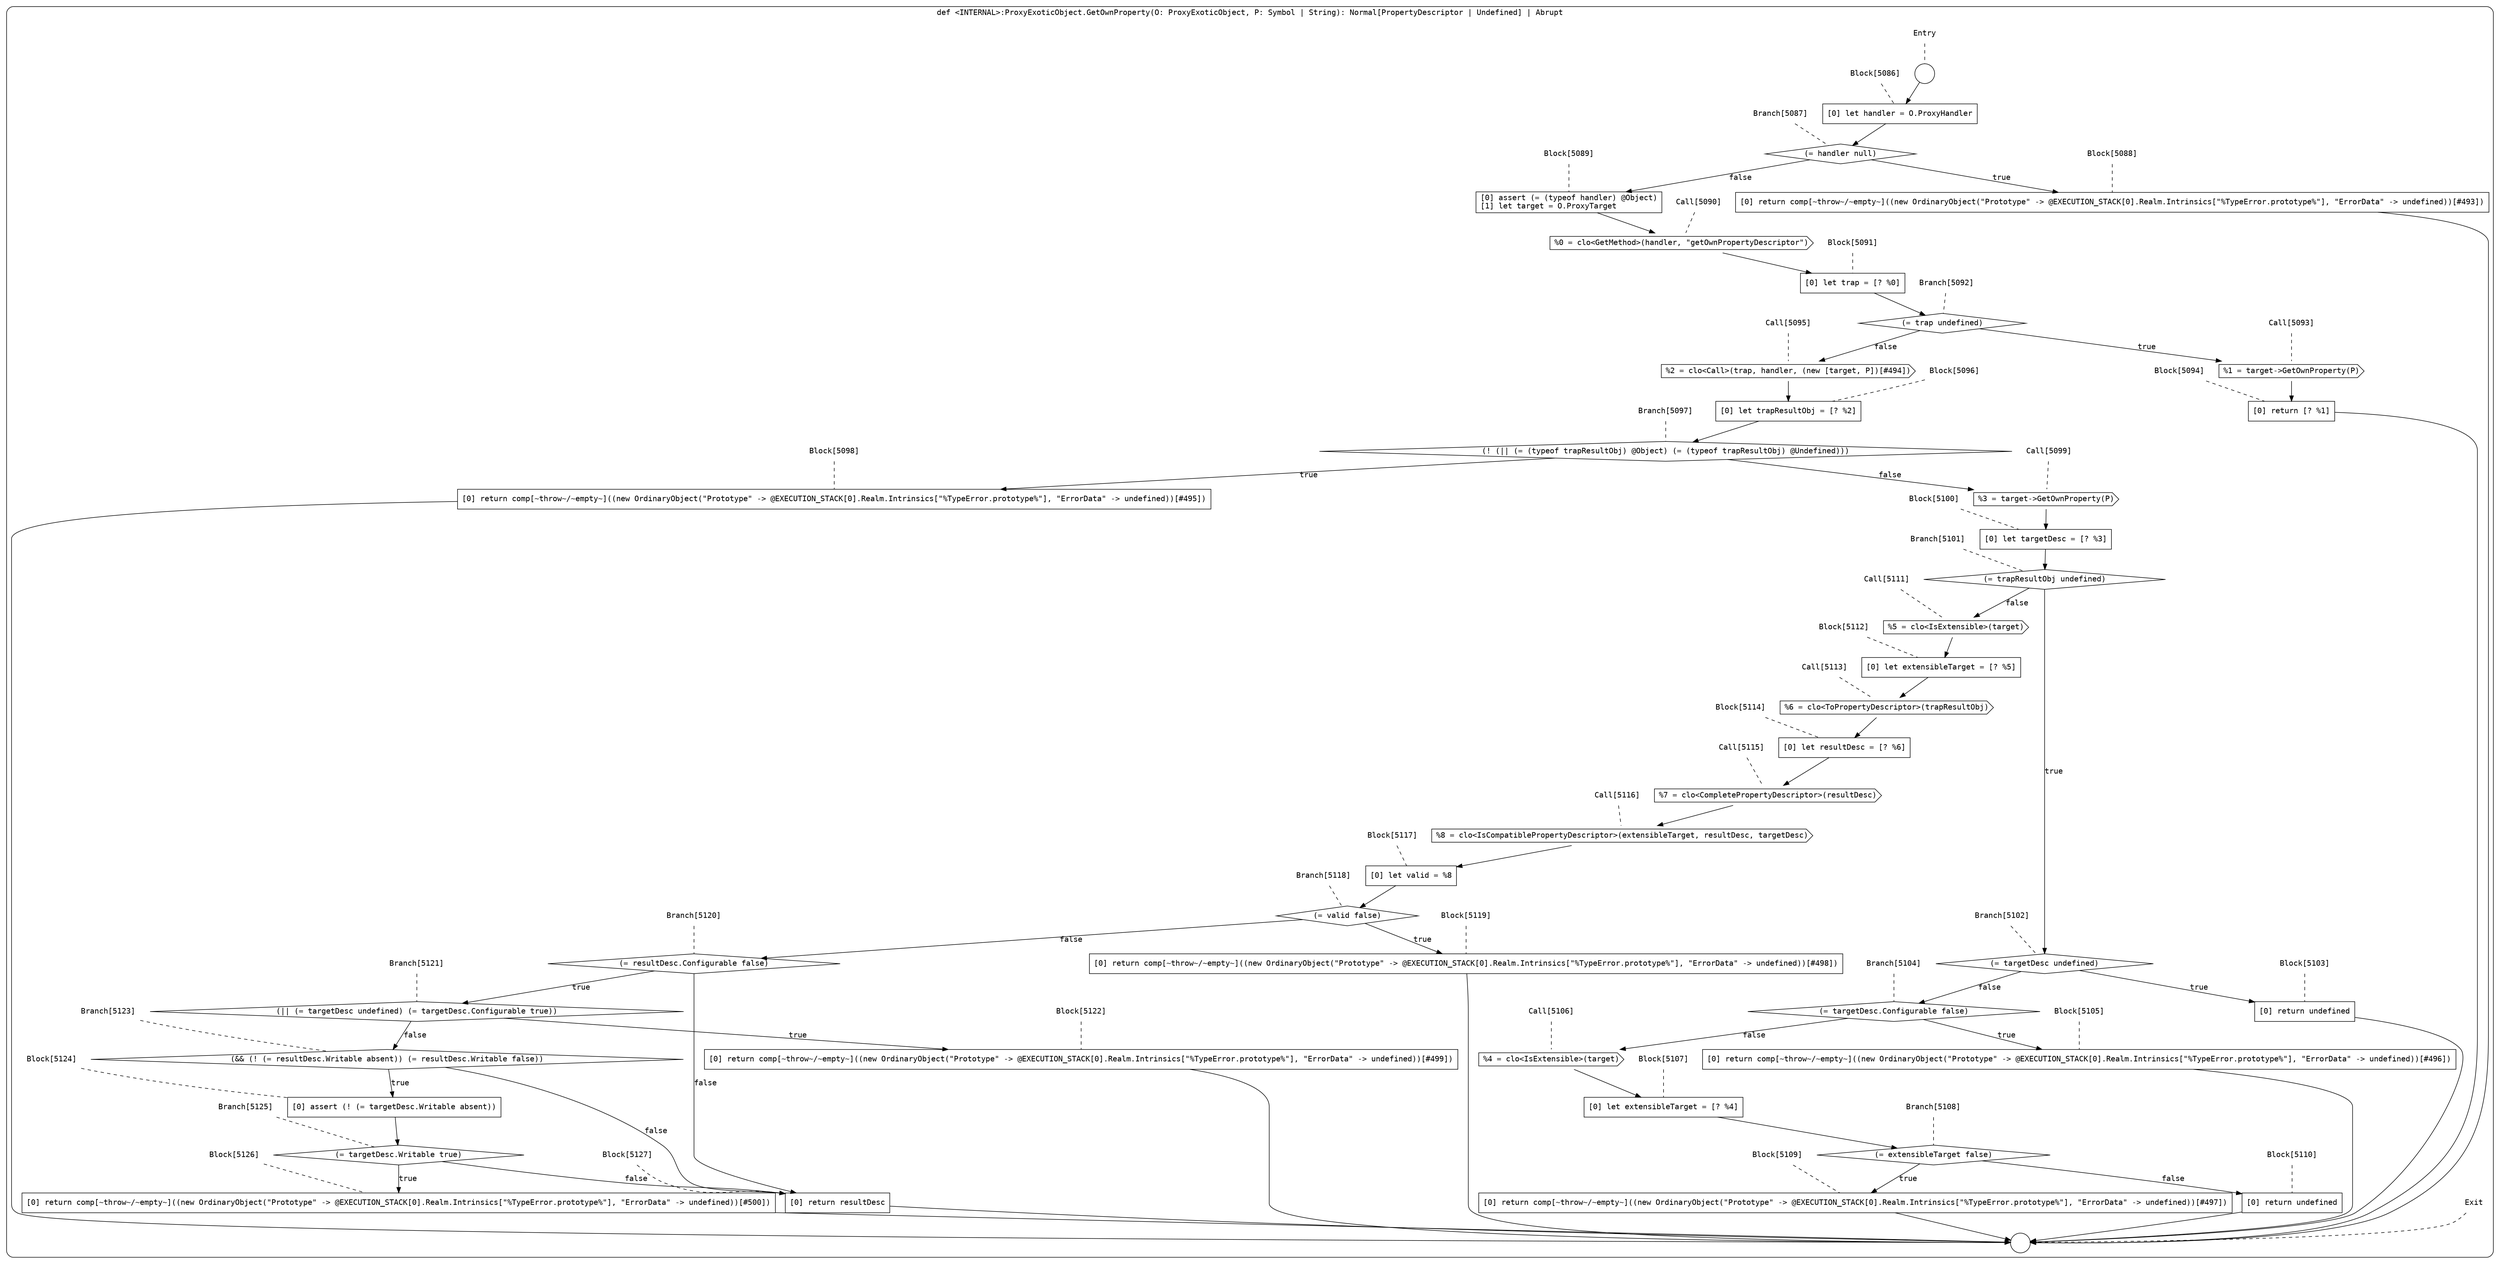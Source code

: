 digraph {
  graph [fontname = "Consolas"]
  node [fontname = "Consolas"]
  edge [fontname = "Consolas"]
  subgraph cluster1154 {
    label = "def <INTERNAL>:ProxyExoticObject.GetOwnProperty(O: ProxyExoticObject, P: Symbol | String): Normal[PropertyDescriptor | Undefined] | Abrupt"
    style = rounded
    cluster1154_entry_name [shape=none, label=<<font color="black">Entry</font>>]
    cluster1154_entry_name -> cluster1154_entry [arrowhead=none, color="black", style=dashed]
    cluster1154_entry [shape=circle label=" " color="black" fillcolor="white" style=filled]
    cluster1154_entry -> node5086 [color="black"]
    cluster1154_exit_name [shape=none, label=<<font color="black">Exit</font>>]
    cluster1154_exit_name -> cluster1154_exit [arrowhead=none, color="black", style=dashed]
    cluster1154_exit [shape=circle label=" " color="black" fillcolor="white" style=filled]
    node5086_name [shape=none, label=<<font color="black">Block[5086]</font>>]
    node5086_name -> node5086 [arrowhead=none, color="black", style=dashed]
    node5086 [shape=box, label=<<font color="black">[0] let handler = O.ProxyHandler<BR ALIGN="LEFT"/></font>> color="black" fillcolor="white", style=filled]
    node5086 -> node5087 [color="black"]
    node5087_name [shape=none, label=<<font color="black">Branch[5087]</font>>]
    node5087_name -> node5087 [arrowhead=none, color="black", style=dashed]
    node5087 [shape=diamond, label=<<font color="black">(= handler null)</font>> color="black" fillcolor="white", style=filled]
    node5087 -> node5088 [label=<<font color="black">true</font>> color="black"]
    node5087 -> node5089 [label=<<font color="black">false</font>> color="black"]
    node5088_name [shape=none, label=<<font color="black">Block[5088]</font>>]
    node5088_name -> node5088 [arrowhead=none, color="black", style=dashed]
    node5088 [shape=box, label=<<font color="black">[0] return comp[~throw~/~empty~]((new OrdinaryObject(&quot;Prototype&quot; -&gt; @EXECUTION_STACK[0].Realm.Intrinsics[&quot;%TypeError.prototype%&quot;], &quot;ErrorData&quot; -&gt; undefined))[#493])<BR ALIGN="LEFT"/></font>> color="black" fillcolor="white", style=filled]
    node5088 -> cluster1154_exit [color="black"]
    node5089_name [shape=none, label=<<font color="black">Block[5089]</font>>]
    node5089_name -> node5089 [arrowhead=none, color="black", style=dashed]
    node5089 [shape=box, label=<<font color="black">[0] assert (= (typeof handler) @Object)<BR ALIGN="LEFT"/>[1] let target = O.ProxyTarget<BR ALIGN="LEFT"/></font>> color="black" fillcolor="white", style=filled]
    node5089 -> node5090 [color="black"]
    node5090_name [shape=none, label=<<font color="black">Call[5090]</font>>]
    node5090_name -> node5090 [arrowhead=none, color="black", style=dashed]
    node5090 [shape=cds, label=<<font color="black">%0 = clo&lt;GetMethod&gt;(handler, &quot;getOwnPropertyDescriptor&quot;)</font>> color="black" fillcolor="white", style=filled]
    node5090 -> node5091 [color="black"]
    node5091_name [shape=none, label=<<font color="black">Block[5091]</font>>]
    node5091_name -> node5091 [arrowhead=none, color="black", style=dashed]
    node5091 [shape=box, label=<<font color="black">[0] let trap = [? %0]<BR ALIGN="LEFT"/></font>> color="black" fillcolor="white", style=filled]
    node5091 -> node5092 [color="black"]
    node5092_name [shape=none, label=<<font color="black">Branch[5092]</font>>]
    node5092_name -> node5092 [arrowhead=none, color="black", style=dashed]
    node5092 [shape=diamond, label=<<font color="black">(= trap undefined)</font>> color="black" fillcolor="white", style=filled]
    node5092 -> node5093 [label=<<font color="black">true</font>> color="black"]
    node5092 -> node5095 [label=<<font color="black">false</font>> color="black"]
    node5093_name [shape=none, label=<<font color="black">Call[5093]</font>>]
    node5093_name -> node5093 [arrowhead=none, color="black", style=dashed]
    node5093 [shape=cds, label=<<font color="black">%1 = target-&gt;GetOwnProperty(P)</font>> color="black" fillcolor="white", style=filled]
    node5093 -> node5094 [color="black"]
    node5095_name [shape=none, label=<<font color="black">Call[5095]</font>>]
    node5095_name -> node5095 [arrowhead=none, color="black", style=dashed]
    node5095 [shape=cds, label=<<font color="black">%2 = clo&lt;Call&gt;(trap, handler, (new [target, P])[#494])</font>> color="black" fillcolor="white", style=filled]
    node5095 -> node5096 [color="black"]
    node5094_name [shape=none, label=<<font color="black">Block[5094]</font>>]
    node5094_name -> node5094 [arrowhead=none, color="black", style=dashed]
    node5094 [shape=box, label=<<font color="black">[0] return [? %1]<BR ALIGN="LEFT"/></font>> color="black" fillcolor="white", style=filled]
    node5094 -> cluster1154_exit [color="black"]
    node5096_name [shape=none, label=<<font color="black">Block[5096]</font>>]
    node5096_name -> node5096 [arrowhead=none, color="black", style=dashed]
    node5096 [shape=box, label=<<font color="black">[0] let trapResultObj = [? %2]<BR ALIGN="LEFT"/></font>> color="black" fillcolor="white", style=filled]
    node5096 -> node5097 [color="black"]
    node5097_name [shape=none, label=<<font color="black">Branch[5097]</font>>]
    node5097_name -> node5097 [arrowhead=none, color="black", style=dashed]
    node5097 [shape=diamond, label=<<font color="black">(! (|| (= (typeof trapResultObj) @Object) (= (typeof trapResultObj) @Undefined)))</font>> color="black" fillcolor="white", style=filled]
    node5097 -> node5098 [label=<<font color="black">true</font>> color="black"]
    node5097 -> node5099 [label=<<font color="black">false</font>> color="black"]
    node5098_name [shape=none, label=<<font color="black">Block[5098]</font>>]
    node5098_name -> node5098 [arrowhead=none, color="black", style=dashed]
    node5098 [shape=box, label=<<font color="black">[0] return comp[~throw~/~empty~]((new OrdinaryObject(&quot;Prototype&quot; -&gt; @EXECUTION_STACK[0].Realm.Intrinsics[&quot;%TypeError.prototype%&quot;], &quot;ErrorData&quot; -&gt; undefined))[#495])<BR ALIGN="LEFT"/></font>> color="black" fillcolor="white", style=filled]
    node5098 -> cluster1154_exit [color="black"]
    node5099_name [shape=none, label=<<font color="black">Call[5099]</font>>]
    node5099_name -> node5099 [arrowhead=none, color="black", style=dashed]
    node5099 [shape=cds, label=<<font color="black">%3 = target-&gt;GetOwnProperty(P)</font>> color="black" fillcolor="white", style=filled]
    node5099 -> node5100 [color="black"]
    node5100_name [shape=none, label=<<font color="black">Block[5100]</font>>]
    node5100_name -> node5100 [arrowhead=none, color="black", style=dashed]
    node5100 [shape=box, label=<<font color="black">[0] let targetDesc = [? %3]<BR ALIGN="LEFT"/></font>> color="black" fillcolor="white", style=filled]
    node5100 -> node5101 [color="black"]
    node5101_name [shape=none, label=<<font color="black">Branch[5101]</font>>]
    node5101_name -> node5101 [arrowhead=none, color="black", style=dashed]
    node5101 [shape=diamond, label=<<font color="black">(= trapResultObj undefined)</font>> color="black" fillcolor="white", style=filled]
    node5101 -> node5102 [label=<<font color="black">true</font>> color="black"]
    node5101 -> node5111 [label=<<font color="black">false</font>> color="black"]
    node5102_name [shape=none, label=<<font color="black">Branch[5102]</font>>]
    node5102_name -> node5102 [arrowhead=none, color="black", style=dashed]
    node5102 [shape=diamond, label=<<font color="black">(= targetDesc undefined)</font>> color="black" fillcolor="white", style=filled]
    node5102 -> node5103 [label=<<font color="black">true</font>> color="black"]
    node5102 -> node5104 [label=<<font color="black">false</font>> color="black"]
    node5111_name [shape=none, label=<<font color="black">Call[5111]</font>>]
    node5111_name -> node5111 [arrowhead=none, color="black", style=dashed]
    node5111 [shape=cds, label=<<font color="black">%5 = clo&lt;IsExtensible&gt;(target)</font>> color="black" fillcolor="white", style=filled]
    node5111 -> node5112 [color="black"]
    node5103_name [shape=none, label=<<font color="black">Block[5103]</font>>]
    node5103_name -> node5103 [arrowhead=none, color="black", style=dashed]
    node5103 [shape=box, label=<<font color="black">[0] return undefined<BR ALIGN="LEFT"/></font>> color="black" fillcolor="white", style=filled]
    node5103 -> cluster1154_exit [color="black"]
    node5104_name [shape=none, label=<<font color="black">Branch[5104]</font>>]
    node5104_name -> node5104 [arrowhead=none, color="black", style=dashed]
    node5104 [shape=diamond, label=<<font color="black">(= targetDesc.Configurable false)</font>> color="black" fillcolor="white", style=filled]
    node5104 -> node5105 [label=<<font color="black">true</font>> color="black"]
    node5104 -> node5106 [label=<<font color="black">false</font>> color="black"]
    node5112_name [shape=none, label=<<font color="black">Block[5112]</font>>]
    node5112_name -> node5112 [arrowhead=none, color="black", style=dashed]
    node5112 [shape=box, label=<<font color="black">[0] let extensibleTarget = [? %5]<BR ALIGN="LEFT"/></font>> color="black" fillcolor="white", style=filled]
    node5112 -> node5113 [color="black"]
    node5105_name [shape=none, label=<<font color="black">Block[5105]</font>>]
    node5105_name -> node5105 [arrowhead=none, color="black", style=dashed]
    node5105 [shape=box, label=<<font color="black">[0] return comp[~throw~/~empty~]((new OrdinaryObject(&quot;Prototype&quot; -&gt; @EXECUTION_STACK[0].Realm.Intrinsics[&quot;%TypeError.prototype%&quot;], &quot;ErrorData&quot; -&gt; undefined))[#496])<BR ALIGN="LEFT"/></font>> color="black" fillcolor="white", style=filled]
    node5105 -> cluster1154_exit [color="black"]
    node5106_name [shape=none, label=<<font color="black">Call[5106]</font>>]
    node5106_name -> node5106 [arrowhead=none, color="black", style=dashed]
    node5106 [shape=cds, label=<<font color="black">%4 = clo&lt;IsExtensible&gt;(target)</font>> color="black" fillcolor="white", style=filled]
    node5106 -> node5107 [color="black"]
    node5113_name [shape=none, label=<<font color="black">Call[5113]</font>>]
    node5113_name -> node5113 [arrowhead=none, color="black", style=dashed]
    node5113 [shape=cds, label=<<font color="black">%6 = clo&lt;ToPropertyDescriptor&gt;(trapResultObj)</font>> color="black" fillcolor="white", style=filled]
    node5113 -> node5114 [color="black"]
    node5107_name [shape=none, label=<<font color="black">Block[5107]</font>>]
    node5107_name -> node5107 [arrowhead=none, color="black", style=dashed]
    node5107 [shape=box, label=<<font color="black">[0] let extensibleTarget = [? %4]<BR ALIGN="LEFT"/></font>> color="black" fillcolor="white", style=filled]
    node5107 -> node5108 [color="black"]
    node5114_name [shape=none, label=<<font color="black">Block[5114]</font>>]
    node5114_name -> node5114 [arrowhead=none, color="black", style=dashed]
    node5114 [shape=box, label=<<font color="black">[0] let resultDesc = [? %6]<BR ALIGN="LEFT"/></font>> color="black" fillcolor="white", style=filled]
    node5114 -> node5115 [color="black"]
    node5108_name [shape=none, label=<<font color="black">Branch[5108]</font>>]
    node5108_name -> node5108 [arrowhead=none, color="black", style=dashed]
    node5108 [shape=diamond, label=<<font color="black">(= extensibleTarget false)</font>> color="black" fillcolor="white", style=filled]
    node5108 -> node5109 [label=<<font color="black">true</font>> color="black"]
    node5108 -> node5110 [label=<<font color="black">false</font>> color="black"]
    node5115_name [shape=none, label=<<font color="black">Call[5115]</font>>]
    node5115_name -> node5115 [arrowhead=none, color="black", style=dashed]
    node5115 [shape=cds, label=<<font color="black">%7 = clo&lt;CompletePropertyDescriptor&gt;(resultDesc)</font>> color="black" fillcolor="white", style=filled]
    node5115 -> node5116 [color="black"]
    node5109_name [shape=none, label=<<font color="black">Block[5109]</font>>]
    node5109_name -> node5109 [arrowhead=none, color="black", style=dashed]
    node5109 [shape=box, label=<<font color="black">[0] return comp[~throw~/~empty~]((new OrdinaryObject(&quot;Prototype&quot; -&gt; @EXECUTION_STACK[0].Realm.Intrinsics[&quot;%TypeError.prototype%&quot;], &quot;ErrorData&quot; -&gt; undefined))[#497])<BR ALIGN="LEFT"/></font>> color="black" fillcolor="white", style=filled]
    node5109 -> cluster1154_exit [color="black"]
    node5110_name [shape=none, label=<<font color="black">Block[5110]</font>>]
    node5110_name -> node5110 [arrowhead=none, color="black", style=dashed]
    node5110 [shape=box, label=<<font color="black">[0] return undefined<BR ALIGN="LEFT"/></font>> color="black" fillcolor="white", style=filled]
    node5110 -> cluster1154_exit [color="black"]
    node5116_name [shape=none, label=<<font color="black">Call[5116]</font>>]
    node5116_name -> node5116 [arrowhead=none, color="black", style=dashed]
    node5116 [shape=cds, label=<<font color="black">%8 = clo&lt;IsCompatiblePropertyDescriptor&gt;(extensibleTarget, resultDesc, targetDesc)</font>> color="black" fillcolor="white", style=filled]
    node5116 -> node5117 [color="black"]
    node5117_name [shape=none, label=<<font color="black">Block[5117]</font>>]
    node5117_name -> node5117 [arrowhead=none, color="black", style=dashed]
    node5117 [shape=box, label=<<font color="black">[0] let valid = %8<BR ALIGN="LEFT"/></font>> color="black" fillcolor="white", style=filled]
    node5117 -> node5118 [color="black"]
    node5118_name [shape=none, label=<<font color="black">Branch[5118]</font>>]
    node5118_name -> node5118 [arrowhead=none, color="black", style=dashed]
    node5118 [shape=diamond, label=<<font color="black">(= valid false)</font>> color="black" fillcolor="white", style=filled]
    node5118 -> node5119 [label=<<font color="black">true</font>> color="black"]
    node5118 -> node5120 [label=<<font color="black">false</font>> color="black"]
    node5119_name [shape=none, label=<<font color="black">Block[5119]</font>>]
    node5119_name -> node5119 [arrowhead=none, color="black", style=dashed]
    node5119 [shape=box, label=<<font color="black">[0] return comp[~throw~/~empty~]((new OrdinaryObject(&quot;Prototype&quot; -&gt; @EXECUTION_STACK[0].Realm.Intrinsics[&quot;%TypeError.prototype%&quot;], &quot;ErrorData&quot; -&gt; undefined))[#498])<BR ALIGN="LEFT"/></font>> color="black" fillcolor="white", style=filled]
    node5119 -> cluster1154_exit [color="black"]
    node5120_name [shape=none, label=<<font color="black">Branch[5120]</font>>]
    node5120_name -> node5120 [arrowhead=none, color="black", style=dashed]
    node5120 [shape=diamond, label=<<font color="black">(= resultDesc.Configurable false)</font>> color="black" fillcolor="white", style=filled]
    node5120 -> node5121 [label=<<font color="black">true</font>> color="black"]
    node5120 -> node5127 [label=<<font color="black">false</font>> color="black"]
    node5121_name [shape=none, label=<<font color="black">Branch[5121]</font>>]
    node5121_name -> node5121 [arrowhead=none, color="black", style=dashed]
    node5121 [shape=diamond, label=<<font color="black">(|| (= targetDesc undefined) (= targetDesc.Configurable true))</font>> color="black" fillcolor="white", style=filled]
    node5121 -> node5122 [label=<<font color="black">true</font>> color="black"]
    node5121 -> node5123 [label=<<font color="black">false</font>> color="black"]
    node5127_name [shape=none, label=<<font color="black">Block[5127]</font>>]
    node5127_name -> node5127 [arrowhead=none, color="black", style=dashed]
    node5127 [shape=box, label=<<font color="black">[0] return resultDesc<BR ALIGN="LEFT"/></font>> color="black" fillcolor="white", style=filled]
    node5127 -> cluster1154_exit [color="black"]
    node5122_name [shape=none, label=<<font color="black">Block[5122]</font>>]
    node5122_name -> node5122 [arrowhead=none, color="black", style=dashed]
    node5122 [shape=box, label=<<font color="black">[0] return comp[~throw~/~empty~]((new OrdinaryObject(&quot;Prototype&quot; -&gt; @EXECUTION_STACK[0].Realm.Intrinsics[&quot;%TypeError.prototype%&quot;], &quot;ErrorData&quot; -&gt; undefined))[#499])<BR ALIGN="LEFT"/></font>> color="black" fillcolor="white", style=filled]
    node5122 -> cluster1154_exit [color="black"]
    node5123_name [shape=none, label=<<font color="black">Branch[5123]</font>>]
    node5123_name -> node5123 [arrowhead=none, color="black", style=dashed]
    node5123 [shape=diamond, label=<<font color="black">(&amp;&amp; (! (= resultDesc.Writable absent)) (= resultDesc.Writable false))</font>> color="black" fillcolor="white", style=filled]
    node5123 -> node5124 [label=<<font color="black">true</font>> color="black"]
    node5123 -> node5127 [label=<<font color="black">false</font>> color="black"]
    node5124_name [shape=none, label=<<font color="black">Block[5124]</font>>]
    node5124_name -> node5124 [arrowhead=none, color="black", style=dashed]
    node5124 [shape=box, label=<<font color="black">[0] assert (! (= targetDesc.Writable absent))<BR ALIGN="LEFT"/></font>> color="black" fillcolor="white", style=filled]
    node5124 -> node5125 [color="black"]
    node5125_name [shape=none, label=<<font color="black">Branch[5125]</font>>]
    node5125_name -> node5125 [arrowhead=none, color="black", style=dashed]
    node5125 [shape=diamond, label=<<font color="black">(= targetDesc.Writable true)</font>> color="black" fillcolor="white", style=filled]
    node5125 -> node5126 [label=<<font color="black">true</font>> color="black"]
    node5125 -> node5127 [label=<<font color="black">false</font>> color="black"]
    node5126_name [shape=none, label=<<font color="black">Block[5126]</font>>]
    node5126_name -> node5126 [arrowhead=none, color="black", style=dashed]
    node5126 [shape=box, label=<<font color="black">[0] return comp[~throw~/~empty~]((new OrdinaryObject(&quot;Prototype&quot; -&gt; @EXECUTION_STACK[0].Realm.Intrinsics[&quot;%TypeError.prototype%&quot;], &quot;ErrorData&quot; -&gt; undefined))[#500])<BR ALIGN="LEFT"/></font>> color="black" fillcolor="white", style=filled]
    node5126 -> cluster1154_exit [color="black"]
  }
}